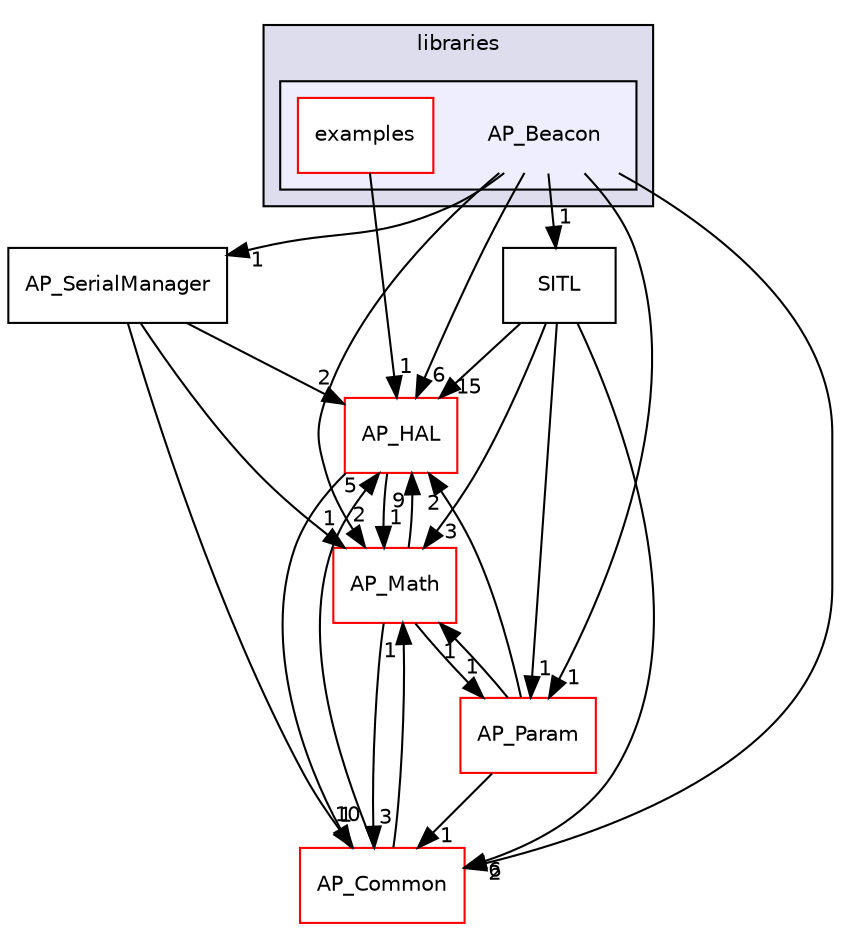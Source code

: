 digraph "libraries/AP_Beacon" {
  compound=true
  node [ fontsize="10", fontname="Helvetica"];
  edge [ labelfontsize="10", labelfontname="Helvetica"];
  subgraph clusterdir_bc0718b08fb2015b8e59c47b2805f60c {
    graph [ bgcolor="#ddddee", pencolor="black", label="libraries" fontname="Helvetica", fontsize="10", URL="dir_bc0718b08fb2015b8e59c47b2805f60c.html"]
  subgraph clusterdir_7ec2074a02ae13fc9cf25e76bb4c2f79 {
    graph [ bgcolor="#eeeeff", pencolor="black", label="" URL="dir_7ec2074a02ae13fc9cf25e76bb4c2f79.html"];
    dir_7ec2074a02ae13fc9cf25e76bb4c2f79 [shape=plaintext label="AP_Beacon"];
    dir_2ada963b150c492fe7b70e27981338da [shape=box label="examples" color="red" fillcolor="white" style="filled" URL="dir_2ada963b150c492fe7b70e27981338da.html"];
  }
  }
  dir_1cbc10423b2512b31103883361e0123b [shape=box label="AP_HAL" fillcolor="white" style="filled" color="red" URL="dir_1cbc10423b2512b31103883361e0123b.html"];
  dir_200d929b8d5577e7f19dc05ce443c612 [shape=box label="AP_Param" fillcolor="white" style="filled" color="red" URL="dir_200d929b8d5577e7f19dc05ce443c612.html"];
  dir_6094d1505bd35c5350b5dace379b2456 [shape=box label="AP_SerialManager" URL="dir_6094d1505bd35c5350b5dace379b2456.html"];
  dir_13eab70ce57f7c32b503e967c08f6d3d [shape=box label="SITL" URL="dir_13eab70ce57f7c32b503e967c08f6d3d.html"];
  dir_93fb9127672489656ce87df72f6e986d [shape=box label="AP_Math" fillcolor="white" style="filled" color="red" URL="dir_93fb9127672489656ce87df72f6e986d.html"];
  dir_df3f4256615fd4197927a84a019a8bd8 [shape=box label="AP_Common" fillcolor="white" style="filled" color="red" URL="dir_df3f4256615fd4197927a84a019a8bd8.html"];
  dir_1cbc10423b2512b31103883361e0123b->dir_93fb9127672489656ce87df72f6e986d [headlabel="1", labeldistance=1.5 headhref="dir_000057_000098.html"];
  dir_1cbc10423b2512b31103883361e0123b->dir_df3f4256615fd4197927a84a019a8bd8 [headlabel="10", labeldistance=1.5 headhref="dir_000057_000036.html"];
  dir_200d929b8d5577e7f19dc05ce443c612->dir_1cbc10423b2512b31103883361e0123b [headlabel="2", labeldistance=1.5 headhref="dir_000136_000057.html"];
  dir_200d929b8d5577e7f19dc05ce443c612->dir_93fb9127672489656ce87df72f6e986d [headlabel="1", labeldistance=1.5 headhref="dir_000136_000098.html"];
  dir_200d929b8d5577e7f19dc05ce443c612->dir_df3f4256615fd4197927a84a019a8bd8 [headlabel="1", labeldistance=1.5 headhref="dir_000136_000036.html"];
  dir_6094d1505bd35c5350b5dace379b2456->dir_1cbc10423b2512b31103883361e0123b [headlabel="2", labeldistance=1.5 headhref="dir_000152_000057.html"];
  dir_6094d1505bd35c5350b5dace379b2456->dir_93fb9127672489656ce87df72f6e986d [headlabel="1", labeldistance=1.5 headhref="dir_000152_000098.html"];
  dir_6094d1505bd35c5350b5dace379b2456->dir_df3f4256615fd4197927a84a019a8bd8 [headlabel="1", labeldistance=1.5 headhref="dir_000152_000036.html"];
  dir_7ec2074a02ae13fc9cf25e76bb4c2f79->dir_1cbc10423b2512b31103883361e0123b [headlabel="6", labeldistance=1.5 headhref="dir_000029_000057.html"];
  dir_7ec2074a02ae13fc9cf25e76bb4c2f79->dir_200d929b8d5577e7f19dc05ce443c612 [headlabel="1", labeldistance=1.5 headhref="dir_000029_000136.html"];
  dir_7ec2074a02ae13fc9cf25e76bb4c2f79->dir_6094d1505bd35c5350b5dace379b2456 [headlabel="1", labeldistance=1.5 headhref="dir_000029_000152.html"];
  dir_7ec2074a02ae13fc9cf25e76bb4c2f79->dir_13eab70ce57f7c32b503e967c08f6d3d [headlabel="1", labeldistance=1.5 headhref="dir_000029_000189.html"];
  dir_7ec2074a02ae13fc9cf25e76bb4c2f79->dir_93fb9127672489656ce87df72f6e986d [headlabel="2", labeldistance=1.5 headhref="dir_000029_000098.html"];
  dir_7ec2074a02ae13fc9cf25e76bb4c2f79->dir_df3f4256615fd4197927a84a019a8bd8 [headlabel="2", labeldistance=1.5 headhref="dir_000029_000036.html"];
  dir_13eab70ce57f7c32b503e967c08f6d3d->dir_1cbc10423b2512b31103883361e0123b [headlabel="15", labeldistance=1.5 headhref="dir_000189_000057.html"];
  dir_13eab70ce57f7c32b503e967c08f6d3d->dir_200d929b8d5577e7f19dc05ce443c612 [headlabel="1", labeldistance=1.5 headhref="dir_000189_000136.html"];
  dir_13eab70ce57f7c32b503e967c08f6d3d->dir_93fb9127672489656ce87df72f6e986d [headlabel="3", labeldistance=1.5 headhref="dir_000189_000098.html"];
  dir_13eab70ce57f7c32b503e967c08f6d3d->dir_df3f4256615fd4197927a84a019a8bd8 [headlabel="6", labeldistance=1.5 headhref="dir_000189_000036.html"];
  dir_2ada963b150c492fe7b70e27981338da->dir_1cbc10423b2512b31103883361e0123b [headlabel="1", labeldistance=1.5 headhref="dir_000030_000057.html"];
  dir_93fb9127672489656ce87df72f6e986d->dir_1cbc10423b2512b31103883361e0123b [headlabel="9", labeldistance=1.5 headhref="dir_000098_000057.html"];
  dir_93fb9127672489656ce87df72f6e986d->dir_200d929b8d5577e7f19dc05ce443c612 [headlabel="1", labeldistance=1.5 headhref="dir_000098_000136.html"];
  dir_93fb9127672489656ce87df72f6e986d->dir_df3f4256615fd4197927a84a019a8bd8 [headlabel="3", labeldistance=1.5 headhref="dir_000098_000036.html"];
  dir_df3f4256615fd4197927a84a019a8bd8->dir_1cbc10423b2512b31103883361e0123b [headlabel="5", labeldistance=1.5 headhref="dir_000036_000057.html"];
  dir_df3f4256615fd4197927a84a019a8bd8->dir_93fb9127672489656ce87df72f6e986d [headlabel="1", labeldistance=1.5 headhref="dir_000036_000098.html"];
}
